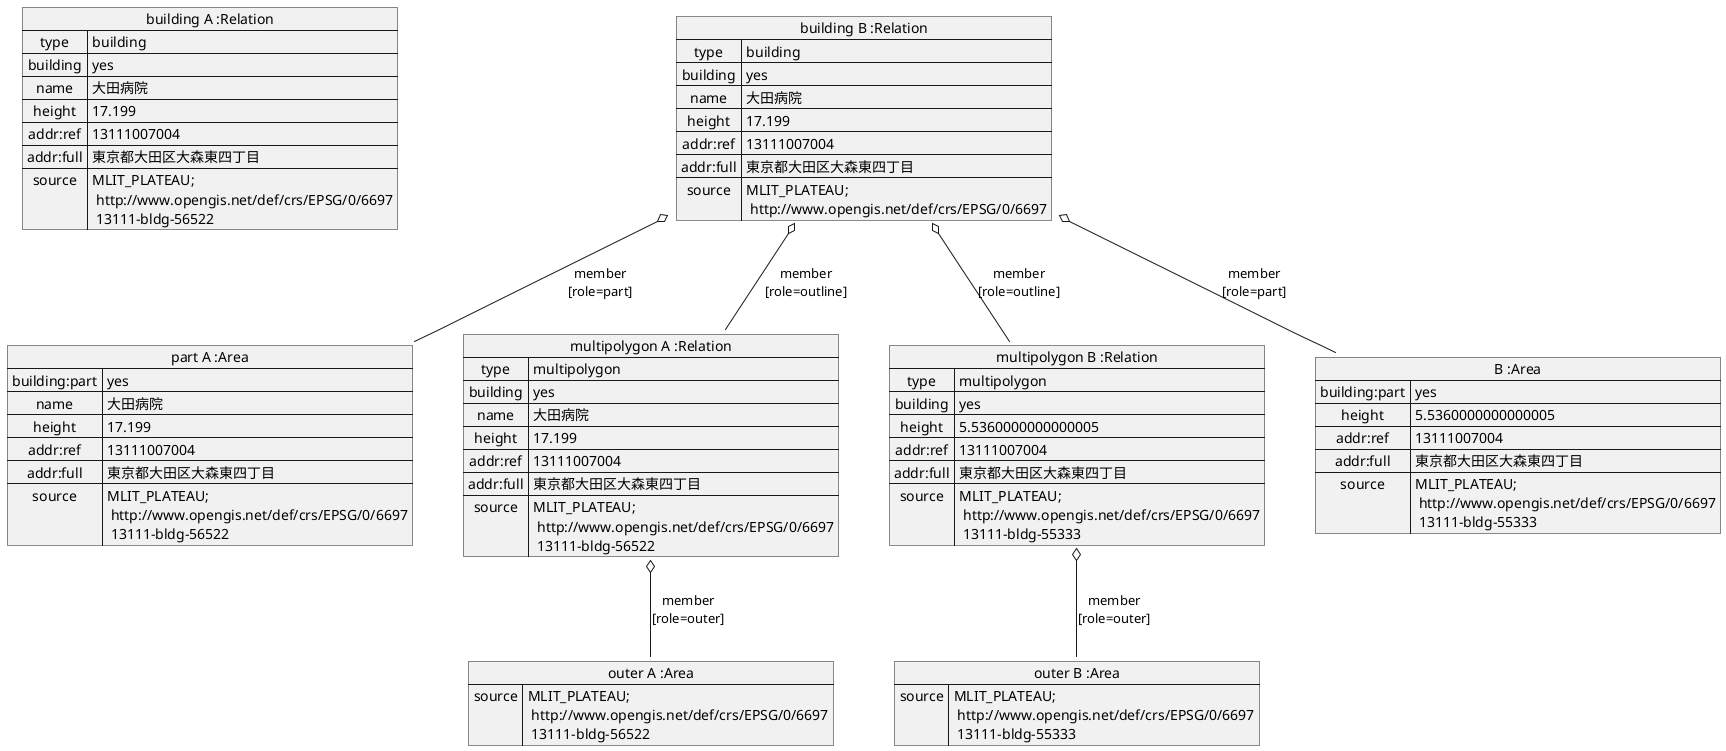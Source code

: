 @startuml
map "building A :Relation" as buildingA {
 type => building
 building => yes
 name => 大田病院
 height => 17.199
 addr:ref => 13111007004
 addr:full => 東京都大田区大森東四丁目
 source => MLIT_PLATEAU;\n http://www.opengis.net/def/crs/EPSG/0/6697\n 13111-bldg-56522
}

map "multipolygon A :Relation" as polygonA {
 type => multipolygon
 building => yes
 name => 大田病院
 height => 17.199
 addr:ref => 13111007004
 addr:full => 東京都大田区大森東四丁目
 source => MLIT_PLATEAU;\n http://www.opengis.net/def/crs/EPSG/0/6697\n 13111-bldg-56522
}

map "outer A :Area" as outerA {
 source => MLIT_PLATEAU;\n http://www.opengis.net/def/crs/EPSG/0/6697\n 13111-bldg-56522
}

map "part A :Area" as partA {
 building:part => yes
 name => 大田病院
 height => 17.199
 addr:ref => 13111007004
 addr:full => 東京都大田区大森東四丁目
 source => MLIT_PLATEAU;\n http://www.opengis.net/def/crs/EPSG/0/6697\n 13111-bldg-56522
}


map "building B :Relation" as buildingB {
 type => building
 building => yes
 name => 大田病院
 height => 17.199
 addr:ref => 13111007004
 addr:full => 東京都大田区大森東四丁目
 source => MLIT_PLATEAU;\n http://www.opengis.net/def/crs/EPSG/0/6697
}

map "multipolygon B :Relation" as polygonB {
 type => multipolygon
 building => yes
 height => 5.5360000000000005
 addr:ref => 13111007004
 addr:full => 東京都大田区大森東四丁目
 source => MLIT_PLATEAU;\n http://www.opengis.net/def/crs/EPSG/0/6697\n 13111-bldg-55333
}

map "outer B :Area" as outerB {
 source => MLIT_PLATEAU;\n http://www.opengis.net/def/crs/EPSG/0/6697\n 13111-bldg-55333
}

map "B :Area" as partB {
 building:part => yes
 height => 5.5360000000000005
 addr:ref => 13111007004
 addr:full => 東京都大田区大森東四丁目
 source => MLIT_PLATEAU;\n http://www.opengis.net/def/crs/EPSG/0/6697\n 13111-bldg-55333
}

buildingA -[hidden]- partA
buildingB o-- polygonA : member\n[role=outline]
polygonA o-- outerA : member\n[role=outer]
buildingB o-- partA : member\n[role=part]

buildingB o-- polygonB : member\n[role=outline]
polygonB o-- outerB : member\n[role=outer]
buildingB o-- partB : member\n[role=part]
@enduml